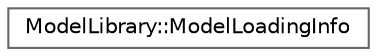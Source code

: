 digraph "Graphical Class Hierarchy"
{
 // LATEX_PDF_SIZE
  bgcolor="transparent";
  edge [fontname=Helvetica,fontsize=10,labelfontname=Helvetica,labelfontsize=10];
  node [fontname=Helvetica,fontsize=10,shape=box,height=0.2,width=0.4];
  rankdir="LR";
  Node0 [label="ModelLibrary::ModelLoadingInfo",height=0.2,width=0.4,color="grey40", fillcolor="white", style="filled",URL="$d7/d26/struct_model_library_1_1_model_loading_info.html",tooltip=" "];
}
